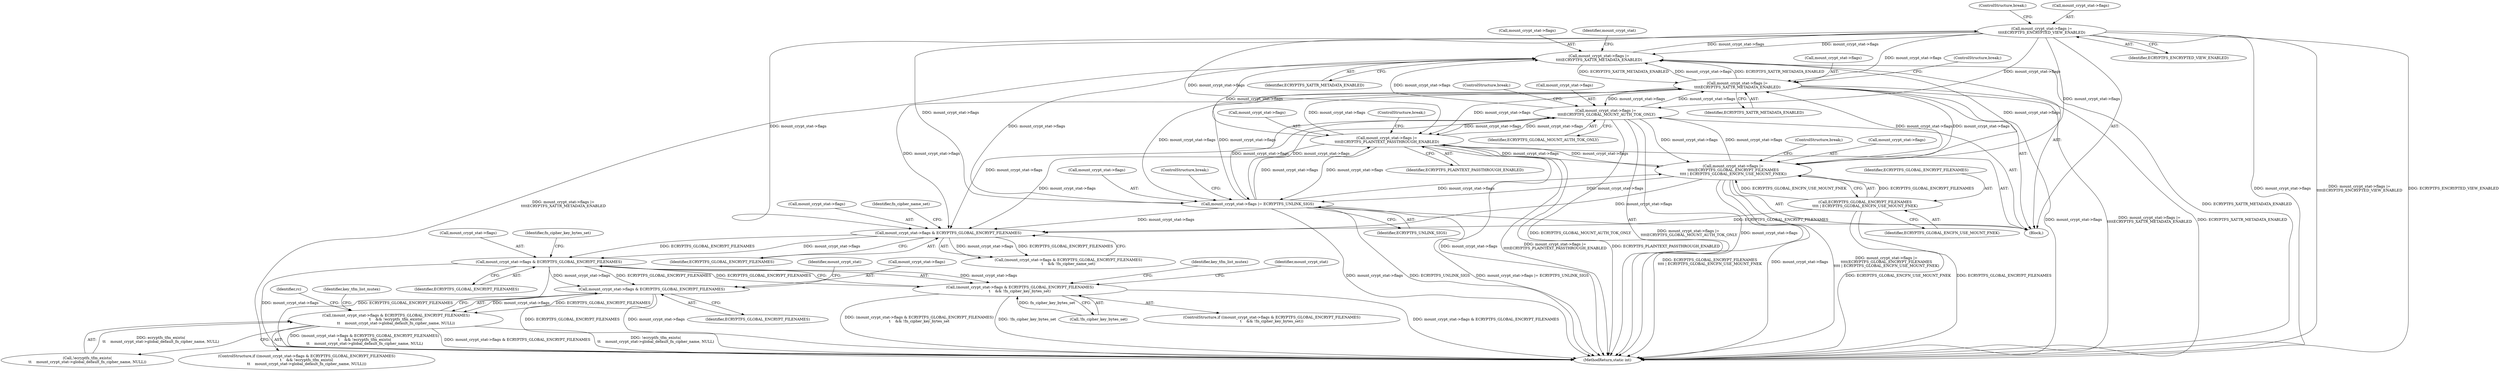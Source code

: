 digraph "0_linux_764355487ea220fdc2faf128d577d7f679b91f97_0@API" {
"1000467" [label="(Call,mount_crypt_stat->flags & ECRYPTFS_GLOBAL_ENCRYPT_FILENAMES)"];
"1000443" [label="(Call,mount_crypt_stat->flags & ECRYPTFS_GLOBAL_ENCRYPT_FILENAMES)"];
"1000285" [label="(Call,mount_crypt_stat->flags |=\n\t\t\t\tECRYPTFS_ENCRYPTED_VIEW_ENABLED)"];
"1000280" [label="(Call,mount_crypt_stat->flags |=\n\t\t\t\tECRYPTFS_XATTR_METADATA_ENABLED)"];
"1000397" [label="(Call,mount_crypt_stat->flags |=\n \t\t\t\tECRYPTFS_GLOBAL_MOUNT_AUTH_TOK_ONLY)"];
"1000266" [label="(Call,mount_crypt_stat->flags |=\n\t\t\t\tECRYPTFS_PLAINTEXT_PASSTHROUGH_ENABLED)"];
"1000327" [label="(Call,mount_crypt_stat->flags |=\n\t\t\t\t(ECRYPTFS_GLOBAL_ENCRYPT_FILENAMES\n\t\t\t\t | ECRYPTFS_GLOBAL_ENCFN_USE_MOUNT_FNEK))"];
"1000273" [label="(Call,mount_crypt_stat->flags |=\n\t\t\t\tECRYPTFS_XATTR_METADATA_ENABLED)"];
"1000390" [label="(Call,mount_crypt_stat->flags |= ECRYPTFS_UNLINK_SIGS)"];
"1000331" [label="(Call,ECRYPTFS_GLOBAL_ENCRYPT_FILENAMES\n\t\t\t\t | ECRYPTFS_GLOBAL_ENCFN_USE_MOUNT_FNEK)"];
"1000466" [label="(Call,(mount_crypt_stat->flags & ECRYPTFS_GLOBAL_ENCRYPT_FILENAMES)\n\t    && !fn_cipher_key_bytes_set)"];
"1000515" [label="(Call,mount_crypt_stat->flags & ECRYPTFS_GLOBAL_ENCRYPT_FILENAMES)"];
"1000514" [label="(Call,(mount_crypt_stat->flags & ECRYPTFS_GLOBAL_ENCRYPT_FILENAMES)\n\t    && !ecryptfs_tfm_exists(\n\t\t    mount_crypt_stat->global_default_fn_cipher_name, NULL))"];
"1000447" [label="(Identifier,ECRYPTFS_GLOBAL_ENCRYPT_FILENAMES)"];
"1000287" [label="(Identifier,mount_crypt_stat)"];
"1000333" [label="(Identifier,ECRYPTFS_GLOBAL_ENCFN_USE_MOUNT_FNEK)"];
"1000274" [label="(Call,mount_crypt_stat->flags)"];
"1000467" [label="(Call,mount_crypt_stat->flags & ECRYPTFS_GLOBAL_ENCRYPT_FILENAMES)"];
"1000280" [label="(Call,mount_crypt_stat->flags |=\n\t\t\t\tECRYPTFS_XATTR_METADATA_ENABLED)"];
"1000443" [label="(Call,mount_crypt_stat->flags & ECRYPTFS_GLOBAL_ENCRYPT_FILENAMES)"];
"1000550" [label="(Identifier,key_tfm_list_mutex)"];
"1000528" [label="(Identifier,rc)"];
"1000401" [label="(Identifier,ECRYPTFS_GLOBAL_MOUNT_AUTH_TOK_ONLY)"];
"1000523" [label="(Identifier,mount_crypt_stat)"];
"1000516" [label="(Call,mount_crypt_stat->flags)"];
"1000278" [label="(ControlStructure,break;)"];
"1000390" [label="(Call,mount_crypt_stat->flags |= ECRYPTFS_UNLINK_SIGS)"];
"1000466" [label="(Call,(mount_crypt_stat->flags & ECRYPTFS_GLOBAL_ENCRYPT_FILENAMES)\n\t    && !fn_cipher_key_bytes_set)"];
"1000402" [label="(ControlStructure,break;)"];
"1000515" [label="(Call,mount_crypt_stat->flags & ECRYPTFS_GLOBAL_ENCRYPT_FILENAMES)"];
"1000465" [label="(ControlStructure,if ((mount_crypt_stat->flags & ECRYPTFS_GLOBAL_ENCRYPT_FILENAMES)\n\t    && !fn_cipher_key_bytes_set))"];
"1000513" [label="(ControlStructure,if ((mount_crypt_stat->flags & ECRYPTFS_GLOBAL_ENCRYPT_FILENAMES)\n\t    && !ecryptfs_tfm_exists(\n\t\t    mount_crypt_stat->global_default_fn_cipher_name, NULL)))"];
"1000394" [label="(Identifier,ECRYPTFS_UNLINK_SIGS)"];
"1000328" [label="(Call,mount_crypt_stat->flags)"];
"1000395" [label="(ControlStructure,break;)"];
"1000327" [label="(Call,mount_crypt_stat->flags |=\n\t\t\t\t(ECRYPTFS_GLOBAL_ENCRYPT_FILENAMES\n\t\t\t\t | ECRYPTFS_GLOBAL_ENCFN_USE_MOUNT_FNEK))"];
"1000271" [label="(ControlStructure,break;)"];
"1000520" [label="(Call,!ecryptfs_tfm_exists(\n\t\t    mount_crypt_stat->global_default_fn_cipher_name, NULL))"];
"1000398" [label="(Call,mount_crypt_stat->flags)"];
"1000397" [label="(Call,mount_crypt_stat->flags |=\n \t\t\t\tECRYPTFS_GLOBAL_MOUNT_AUTH_TOK_ONLY)"];
"1000472" [label="(Call,!fn_cipher_key_bytes_set)"];
"1000483" [label="(Identifier,key_tfm_list_mutex)"];
"1000270" [label="(Identifier,ECRYPTFS_PLAINTEXT_PASSTHROUGH_ENABLED)"];
"1000277" [label="(Identifier,ECRYPTFS_XATTR_METADATA_ENABLED)"];
"1000476" [label="(Identifier,mount_crypt_stat)"];
"1000471" [label="(Identifier,ECRYPTFS_GLOBAL_ENCRYPT_FILENAMES)"];
"1000560" [label="(MethodReturn,static int)"];
"1000444" [label="(Call,mount_crypt_stat->flags)"];
"1000284" [label="(Identifier,ECRYPTFS_XATTR_METADATA_ENABLED)"];
"1000514" [label="(Call,(mount_crypt_stat->flags & ECRYPTFS_GLOBAL_ENCRYPT_FILENAMES)\n\t    && !ecryptfs_tfm_exists(\n\t\t    mount_crypt_stat->global_default_fn_cipher_name, NULL))"];
"1000267" [label="(Call,mount_crypt_stat->flags)"];
"1000473" [label="(Identifier,fn_cipher_key_bytes_set)"];
"1000334" [label="(ControlStructure,break;)"];
"1000285" [label="(Call,mount_crypt_stat->flags |=\n\t\t\t\tECRYPTFS_ENCRYPTED_VIEW_ENABLED)"];
"1000442" [label="(Call,(mount_crypt_stat->flags & ECRYPTFS_GLOBAL_ENCRYPT_FILENAMES)\n\t    && !fn_cipher_name_set)"];
"1000281" [label="(Call,mount_crypt_stat->flags)"];
"1000449" [label="(Identifier,fn_cipher_name_set)"];
"1000289" [label="(Identifier,ECRYPTFS_ENCRYPTED_VIEW_ENABLED)"];
"1000290" [label="(ControlStructure,break;)"];
"1000332" [label="(Identifier,ECRYPTFS_GLOBAL_ENCRYPT_FILENAMES)"];
"1000286" [label="(Call,mount_crypt_stat->flags)"];
"1000273" [label="(Call,mount_crypt_stat->flags |=\n\t\t\t\tECRYPTFS_XATTR_METADATA_ENABLED)"];
"1000266" [label="(Call,mount_crypt_stat->flags |=\n\t\t\t\tECRYPTFS_PLAINTEXT_PASSTHROUGH_ENABLED)"];
"1000468" [label="(Call,mount_crypt_stat->flags)"];
"1000391" [label="(Call,mount_crypt_stat->flags)"];
"1000519" [label="(Identifier,ECRYPTFS_GLOBAL_ENCRYPT_FILENAMES)"];
"1000188" [label="(Block,)"];
"1000331" [label="(Call,ECRYPTFS_GLOBAL_ENCRYPT_FILENAMES\n\t\t\t\t | ECRYPTFS_GLOBAL_ENCFN_USE_MOUNT_FNEK)"];
"1000467" -> "1000466"  [label="AST: "];
"1000467" -> "1000471"  [label="CFG: "];
"1000468" -> "1000467"  [label="AST: "];
"1000471" -> "1000467"  [label="AST: "];
"1000473" -> "1000467"  [label="CFG: "];
"1000466" -> "1000467"  [label="CFG: "];
"1000467" -> "1000560"  [label="DDG: mount_crypt_stat->flags"];
"1000467" -> "1000560"  [label="DDG: ECRYPTFS_GLOBAL_ENCRYPT_FILENAMES"];
"1000467" -> "1000466"  [label="DDG: mount_crypt_stat->flags"];
"1000467" -> "1000466"  [label="DDG: ECRYPTFS_GLOBAL_ENCRYPT_FILENAMES"];
"1000443" -> "1000467"  [label="DDG: mount_crypt_stat->flags"];
"1000443" -> "1000467"  [label="DDG: ECRYPTFS_GLOBAL_ENCRYPT_FILENAMES"];
"1000467" -> "1000515"  [label="DDG: mount_crypt_stat->flags"];
"1000467" -> "1000515"  [label="DDG: ECRYPTFS_GLOBAL_ENCRYPT_FILENAMES"];
"1000443" -> "1000442"  [label="AST: "];
"1000443" -> "1000447"  [label="CFG: "];
"1000444" -> "1000443"  [label="AST: "];
"1000447" -> "1000443"  [label="AST: "];
"1000449" -> "1000443"  [label="CFG: "];
"1000442" -> "1000443"  [label="CFG: "];
"1000443" -> "1000442"  [label="DDG: mount_crypt_stat->flags"];
"1000443" -> "1000442"  [label="DDG: ECRYPTFS_GLOBAL_ENCRYPT_FILENAMES"];
"1000285" -> "1000443"  [label="DDG: mount_crypt_stat->flags"];
"1000397" -> "1000443"  [label="DDG: mount_crypt_stat->flags"];
"1000266" -> "1000443"  [label="DDG: mount_crypt_stat->flags"];
"1000327" -> "1000443"  [label="DDG: mount_crypt_stat->flags"];
"1000273" -> "1000443"  [label="DDG: mount_crypt_stat->flags"];
"1000390" -> "1000443"  [label="DDG: mount_crypt_stat->flags"];
"1000331" -> "1000443"  [label="DDG: ECRYPTFS_GLOBAL_ENCRYPT_FILENAMES"];
"1000285" -> "1000188"  [label="AST: "];
"1000285" -> "1000289"  [label="CFG: "];
"1000286" -> "1000285"  [label="AST: "];
"1000289" -> "1000285"  [label="AST: "];
"1000290" -> "1000285"  [label="CFG: "];
"1000285" -> "1000560"  [label="DDG: mount_crypt_stat->flags"];
"1000285" -> "1000560"  [label="DDG: mount_crypt_stat->flags |=\n\t\t\t\tECRYPTFS_ENCRYPTED_VIEW_ENABLED"];
"1000285" -> "1000560"  [label="DDG: ECRYPTFS_ENCRYPTED_VIEW_ENABLED"];
"1000285" -> "1000266"  [label="DDG: mount_crypt_stat->flags"];
"1000285" -> "1000273"  [label="DDG: mount_crypt_stat->flags"];
"1000285" -> "1000280"  [label="DDG: mount_crypt_stat->flags"];
"1000280" -> "1000285"  [label="DDG: mount_crypt_stat->flags"];
"1000285" -> "1000327"  [label="DDG: mount_crypt_stat->flags"];
"1000285" -> "1000390"  [label="DDG: mount_crypt_stat->flags"];
"1000285" -> "1000397"  [label="DDG: mount_crypt_stat->flags"];
"1000280" -> "1000188"  [label="AST: "];
"1000280" -> "1000284"  [label="CFG: "];
"1000281" -> "1000280"  [label="AST: "];
"1000284" -> "1000280"  [label="AST: "];
"1000287" -> "1000280"  [label="CFG: "];
"1000280" -> "1000560"  [label="DDG: ECRYPTFS_XATTR_METADATA_ENABLED"];
"1000280" -> "1000560"  [label="DDG: mount_crypt_stat->flags |=\n\t\t\t\tECRYPTFS_XATTR_METADATA_ENABLED"];
"1000280" -> "1000273"  [label="DDG: ECRYPTFS_XATTR_METADATA_ENABLED"];
"1000397" -> "1000280"  [label="DDG: mount_crypt_stat->flags"];
"1000266" -> "1000280"  [label="DDG: mount_crypt_stat->flags"];
"1000327" -> "1000280"  [label="DDG: mount_crypt_stat->flags"];
"1000273" -> "1000280"  [label="DDG: mount_crypt_stat->flags"];
"1000273" -> "1000280"  [label="DDG: ECRYPTFS_XATTR_METADATA_ENABLED"];
"1000390" -> "1000280"  [label="DDG: mount_crypt_stat->flags"];
"1000397" -> "1000188"  [label="AST: "];
"1000397" -> "1000401"  [label="CFG: "];
"1000398" -> "1000397"  [label="AST: "];
"1000401" -> "1000397"  [label="AST: "];
"1000402" -> "1000397"  [label="CFG: "];
"1000397" -> "1000560"  [label="DDG: mount_crypt_stat->flags |=\n \t\t\t\tECRYPTFS_GLOBAL_MOUNT_AUTH_TOK_ONLY"];
"1000397" -> "1000560"  [label="DDG: mount_crypt_stat->flags"];
"1000397" -> "1000560"  [label="DDG: ECRYPTFS_GLOBAL_MOUNT_AUTH_TOK_ONLY"];
"1000397" -> "1000266"  [label="DDG: mount_crypt_stat->flags"];
"1000397" -> "1000273"  [label="DDG: mount_crypt_stat->flags"];
"1000397" -> "1000327"  [label="DDG: mount_crypt_stat->flags"];
"1000397" -> "1000390"  [label="DDG: mount_crypt_stat->flags"];
"1000266" -> "1000397"  [label="DDG: mount_crypt_stat->flags"];
"1000327" -> "1000397"  [label="DDG: mount_crypt_stat->flags"];
"1000273" -> "1000397"  [label="DDG: mount_crypt_stat->flags"];
"1000390" -> "1000397"  [label="DDG: mount_crypt_stat->flags"];
"1000266" -> "1000188"  [label="AST: "];
"1000266" -> "1000270"  [label="CFG: "];
"1000267" -> "1000266"  [label="AST: "];
"1000270" -> "1000266"  [label="AST: "];
"1000271" -> "1000266"  [label="CFG: "];
"1000266" -> "1000560"  [label="DDG: mount_crypt_stat->flags"];
"1000266" -> "1000560"  [label="DDG: mount_crypt_stat->flags |=\n\t\t\t\tECRYPTFS_PLAINTEXT_PASSTHROUGH_ENABLED"];
"1000266" -> "1000560"  [label="DDG: ECRYPTFS_PLAINTEXT_PASSTHROUGH_ENABLED"];
"1000327" -> "1000266"  [label="DDG: mount_crypt_stat->flags"];
"1000273" -> "1000266"  [label="DDG: mount_crypt_stat->flags"];
"1000390" -> "1000266"  [label="DDG: mount_crypt_stat->flags"];
"1000266" -> "1000273"  [label="DDG: mount_crypt_stat->flags"];
"1000266" -> "1000327"  [label="DDG: mount_crypt_stat->flags"];
"1000266" -> "1000390"  [label="DDG: mount_crypt_stat->flags"];
"1000327" -> "1000188"  [label="AST: "];
"1000327" -> "1000331"  [label="CFG: "];
"1000328" -> "1000327"  [label="AST: "];
"1000331" -> "1000327"  [label="AST: "];
"1000334" -> "1000327"  [label="CFG: "];
"1000327" -> "1000560"  [label="DDG: ECRYPTFS_GLOBAL_ENCRYPT_FILENAMES\n\t\t\t\t | ECRYPTFS_GLOBAL_ENCFN_USE_MOUNT_FNEK"];
"1000327" -> "1000560"  [label="DDG: mount_crypt_stat->flags"];
"1000327" -> "1000560"  [label="DDG: mount_crypt_stat->flags |=\n\t\t\t\t(ECRYPTFS_GLOBAL_ENCRYPT_FILENAMES\n\t\t\t\t | ECRYPTFS_GLOBAL_ENCFN_USE_MOUNT_FNEK)"];
"1000327" -> "1000273"  [label="DDG: mount_crypt_stat->flags"];
"1000273" -> "1000327"  [label="DDG: mount_crypt_stat->flags"];
"1000390" -> "1000327"  [label="DDG: mount_crypt_stat->flags"];
"1000331" -> "1000327"  [label="DDG: ECRYPTFS_GLOBAL_ENCRYPT_FILENAMES"];
"1000331" -> "1000327"  [label="DDG: ECRYPTFS_GLOBAL_ENCFN_USE_MOUNT_FNEK"];
"1000327" -> "1000390"  [label="DDG: mount_crypt_stat->flags"];
"1000273" -> "1000188"  [label="AST: "];
"1000273" -> "1000277"  [label="CFG: "];
"1000274" -> "1000273"  [label="AST: "];
"1000277" -> "1000273"  [label="AST: "];
"1000278" -> "1000273"  [label="CFG: "];
"1000273" -> "1000560"  [label="DDG: mount_crypt_stat->flags"];
"1000273" -> "1000560"  [label="DDG: mount_crypt_stat->flags |=\n\t\t\t\tECRYPTFS_XATTR_METADATA_ENABLED"];
"1000273" -> "1000560"  [label="DDG: ECRYPTFS_XATTR_METADATA_ENABLED"];
"1000390" -> "1000273"  [label="DDG: mount_crypt_stat->flags"];
"1000273" -> "1000390"  [label="DDG: mount_crypt_stat->flags"];
"1000390" -> "1000188"  [label="AST: "];
"1000390" -> "1000394"  [label="CFG: "];
"1000391" -> "1000390"  [label="AST: "];
"1000394" -> "1000390"  [label="AST: "];
"1000395" -> "1000390"  [label="CFG: "];
"1000390" -> "1000560"  [label="DDG: ECRYPTFS_UNLINK_SIGS"];
"1000390" -> "1000560"  [label="DDG: mount_crypt_stat->flags |= ECRYPTFS_UNLINK_SIGS"];
"1000390" -> "1000560"  [label="DDG: mount_crypt_stat->flags"];
"1000331" -> "1000333"  [label="CFG: "];
"1000332" -> "1000331"  [label="AST: "];
"1000333" -> "1000331"  [label="AST: "];
"1000331" -> "1000560"  [label="DDG: ECRYPTFS_GLOBAL_ENCFN_USE_MOUNT_FNEK"];
"1000331" -> "1000560"  [label="DDG: ECRYPTFS_GLOBAL_ENCRYPT_FILENAMES"];
"1000466" -> "1000465"  [label="AST: "];
"1000466" -> "1000472"  [label="CFG: "];
"1000472" -> "1000466"  [label="AST: "];
"1000476" -> "1000466"  [label="CFG: "];
"1000483" -> "1000466"  [label="CFG: "];
"1000466" -> "1000560"  [label="DDG: !fn_cipher_key_bytes_set"];
"1000466" -> "1000560"  [label="DDG: mount_crypt_stat->flags & ECRYPTFS_GLOBAL_ENCRYPT_FILENAMES"];
"1000466" -> "1000560"  [label="DDG: (mount_crypt_stat->flags & ECRYPTFS_GLOBAL_ENCRYPT_FILENAMES)\n\t    && !fn_cipher_key_bytes_set"];
"1000472" -> "1000466"  [label="DDG: fn_cipher_key_bytes_set"];
"1000515" -> "1000514"  [label="AST: "];
"1000515" -> "1000519"  [label="CFG: "];
"1000516" -> "1000515"  [label="AST: "];
"1000519" -> "1000515"  [label="AST: "];
"1000523" -> "1000515"  [label="CFG: "];
"1000514" -> "1000515"  [label="CFG: "];
"1000515" -> "1000560"  [label="DDG: ECRYPTFS_GLOBAL_ENCRYPT_FILENAMES"];
"1000515" -> "1000560"  [label="DDG: mount_crypt_stat->flags"];
"1000515" -> "1000514"  [label="DDG: mount_crypt_stat->flags"];
"1000515" -> "1000514"  [label="DDG: ECRYPTFS_GLOBAL_ENCRYPT_FILENAMES"];
"1000514" -> "1000513"  [label="AST: "];
"1000514" -> "1000520"  [label="CFG: "];
"1000520" -> "1000514"  [label="AST: "];
"1000528" -> "1000514"  [label="CFG: "];
"1000550" -> "1000514"  [label="CFG: "];
"1000514" -> "1000560"  [label="DDG: !ecryptfs_tfm_exists(\n\t\t    mount_crypt_stat->global_default_fn_cipher_name, NULL)"];
"1000514" -> "1000560"  [label="DDG: (mount_crypt_stat->flags & ECRYPTFS_GLOBAL_ENCRYPT_FILENAMES)\n\t    && !ecryptfs_tfm_exists(\n\t\t    mount_crypt_stat->global_default_fn_cipher_name, NULL)"];
"1000514" -> "1000560"  [label="DDG: mount_crypt_stat->flags & ECRYPTFS_GLOBAL_ENCRYPT_FILENAMES"];
"1000520" -> "1000514"  [label="DDG: ecryptfs_tfm_exists(\n\t\t    mount_crypt_stat->global_default_fn_cipher_name, NULL)"];
}
